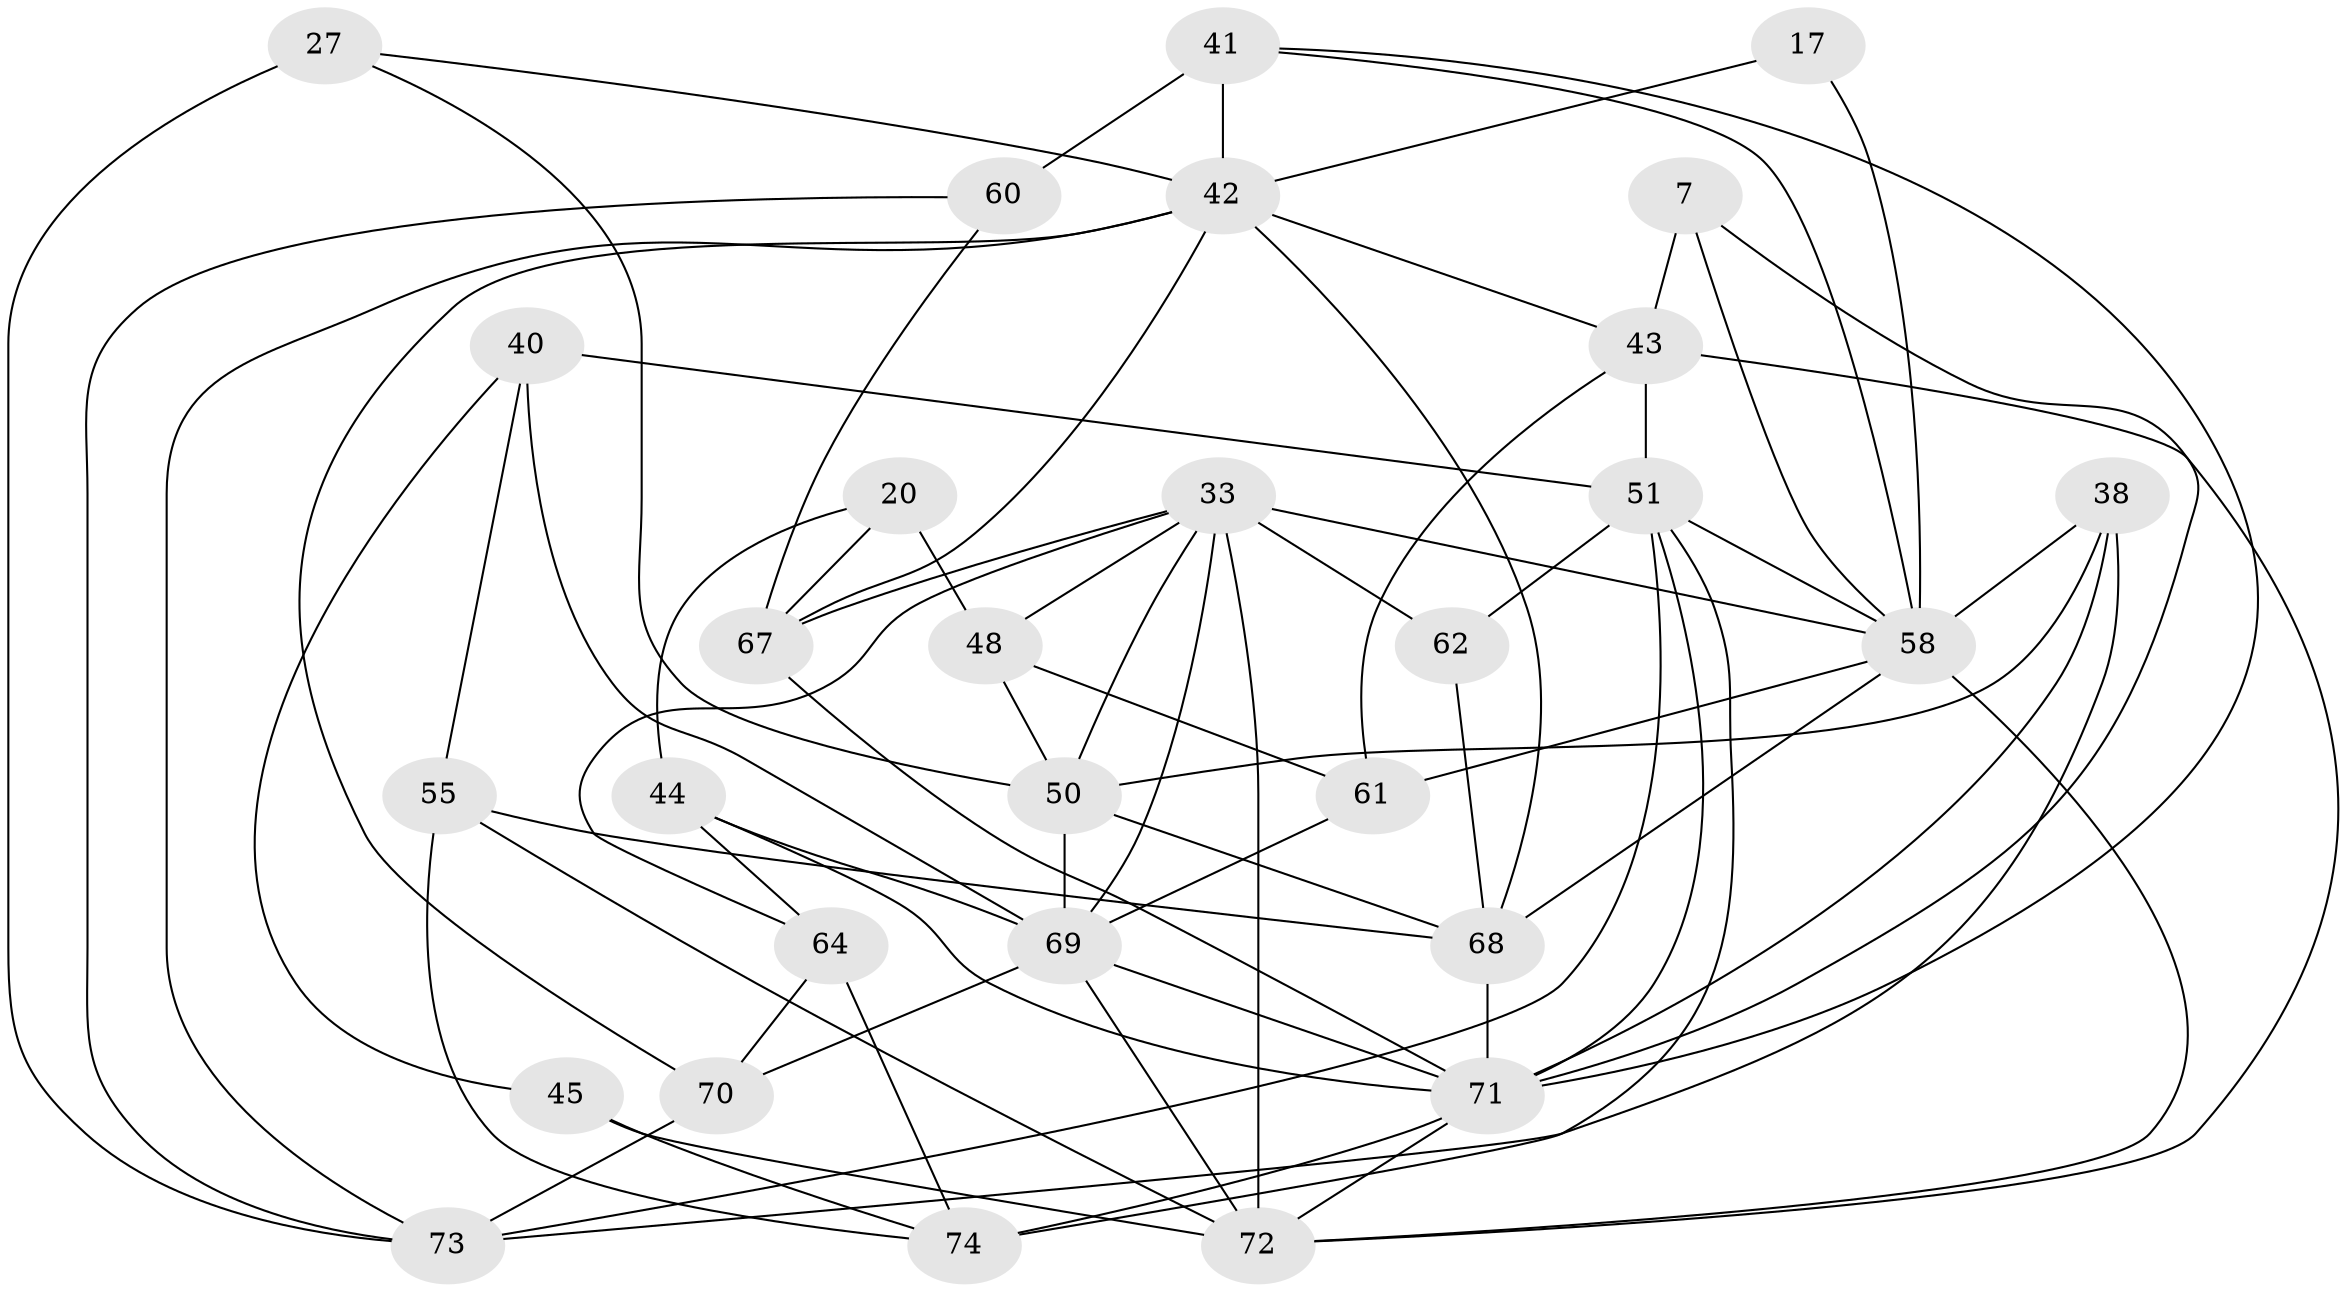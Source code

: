 // original degree distribution, {4: 1.0}
// Generated by graph-tools (version 1.1) at 2025/01/03/04/25 22:01:10]
// undirected, 29 vertices, 73 edges
graph export_dot {
graph [start="1"]
  node [color=gray90,style=filled];
  7;
  17;
  20;
  27;
  33 [super="+8+21+9"];
  38;
  40 [super="+25"];
  41 [super="+6"];
  42 [super="+10+19"];
  43 [super="+2"];
  44;
  45;
  48 [super="+18"];
  50 [super="+39+36"];
  51 [super="+34+37"];
  55;
  58 [super="+5+49+29"];
  60;
  61;
  62 [super="+46"];
  64;
  67 [super="+54"];
  68 [super="+12+63+65"];
  69 [super="+59"];
  70;
  71 [super="+31+47+57"];
  72 [super="+1+15"];
  73 [super="+66"];
  74 [super="+52"];
  7 -- 43 [weight=2];
  7 -- 58;
  7 -- 71;
  17 -- 42 [weight=2];
  17 -- 58 [weight=2];
  20 -- 44;
  20 -- 48 [weight=2];
  20 -- 67;
  27 -- 42;
  27 -- 50;
  27 -- 73 [weight=2];
  33 -- 48 [weight=2];
  33 -- 67;
  33 -- 62 [weight=3];
  33 -- 64;
  33 -- 50;
  33 -- 69;
  33 -- 58;
  33 -- 72 [weight=2];
  38 -- 50;
  38 -- 58;
  38 -- 71;
  38 -- 73;
  40 -- 45;
  40 -- 55;
  40 -- 51;
  40 -- 69 [weight=3];
  41 -- 42 [weight=2];
  41 -- 60 [weight=2];
  41 -- 58;
  41 -- 71;
  42 -- 43;
  42 -- 67;
  42 -- 70;
  42 -- 68;
  42 -- 73;
  43 -- 51;
  43 -- 61;
  43 -- 72;
  44 -- 69;
  44 -- 64;
  44 -- 71;
  45 -- 72 [weight=2];
  45 -- 74;
  48 -- 61;
  48 -- 50;
  50 -- 69 [weight=3];
  50 -- 68 [weight=3];
  51 -- 74;
  51 -- 62;
  51 -- 71 [weight=2];
  51 -- 73 [weight=2];
  51 -- 58 [weight=2];
  55 -- 74;
  55 -- 72;
  55 -- 68;
  58 -- 68;
  58 -- 61;
  58 -- 72 [weight=2];
  60 -- 73;
  60 -- 67;
  61 -- 69;
  62 -- 68 [weight=2];
  64 -- 70;
  64 -- 74;
  67 -- 71 [weight=2];
  68 -- 71 [weight=4];
  69 -- 70;
  69 -- 71 [weight=3];
  69 -- 72;
  70 -- 73;
  71 -- 74 [weight=2];
  71 -- 72;
}

